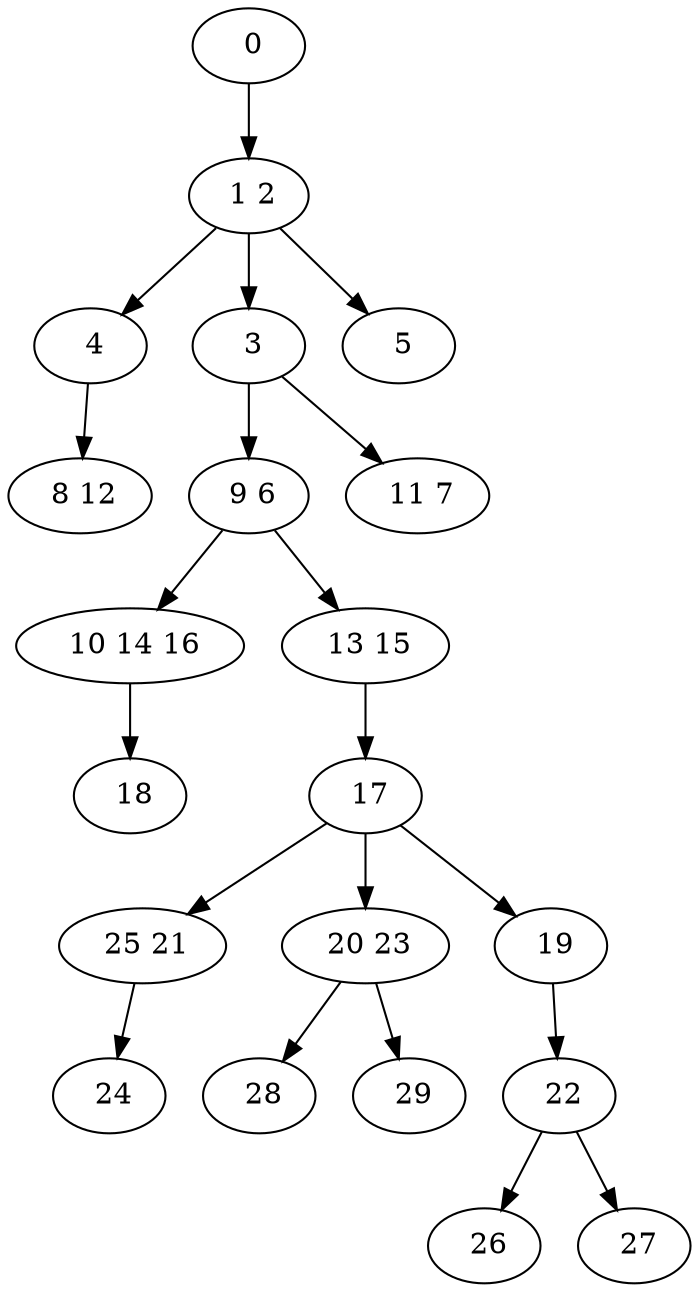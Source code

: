 digraph mytree {
" 0" -> " 1 2";
" 1 2" -> " 4";
" 1 2" -> " 3";
" 1 2" -> " 5";
" 22" -> " 26";
" 22" -> " 27";
" 4" -> " 8 12";
" 8 12";
" 10 14 16" -> " 18";
" 13 15" -> " 17";
" 17" -> " 25 21";
" 17" -> " 20 23";
" 17" -> " 19";
" 26";
" 25 21" -> " 24";
" 24";
" 20 23" -> " 28";
" 20 23" -> " 29";
" 28";
" 29";
" 19" -> " 22";
" 27";
" 18";
" 9 6" -> " 10 14 16";
" 9 6" -> " 13 15";
" 3" -> " 9 6";
" 3" -> " 11 7";
" 11 7";
" 5";
}
